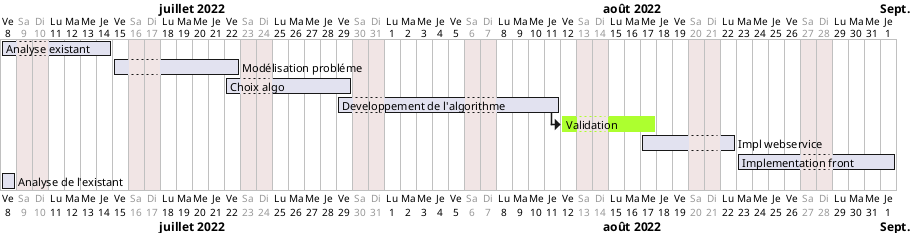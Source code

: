 @startgantt
language fr
saturday are closed
sunday are closed

Project starts 2022-07-08

[Analyse existant] lasts 5 days
[Modélisation probléme] lasts 6 days
[Choix algo] lasts 6 days

[Developpement de l'algorithme] lasts 10 days
[Validation] lasts 4 days
[Impl webservice] lasts 4 days
[Implementation front] lasts 8 days




[Analyse de l'existant] starts 2022-07-08
[Modélisation probléme] starts 2022-07-15
[Choix algo] starts 2022-07-22
[Developpement de l'algorithme] starts 2022-07-29
[Impl webservice] starts 2022-08-17
[Validation] starts at [Developpement de l'algorithme]'s end

[Implementation front] starts 2022-08-23




[Validation] is colored in greenYellow


@endgantt
